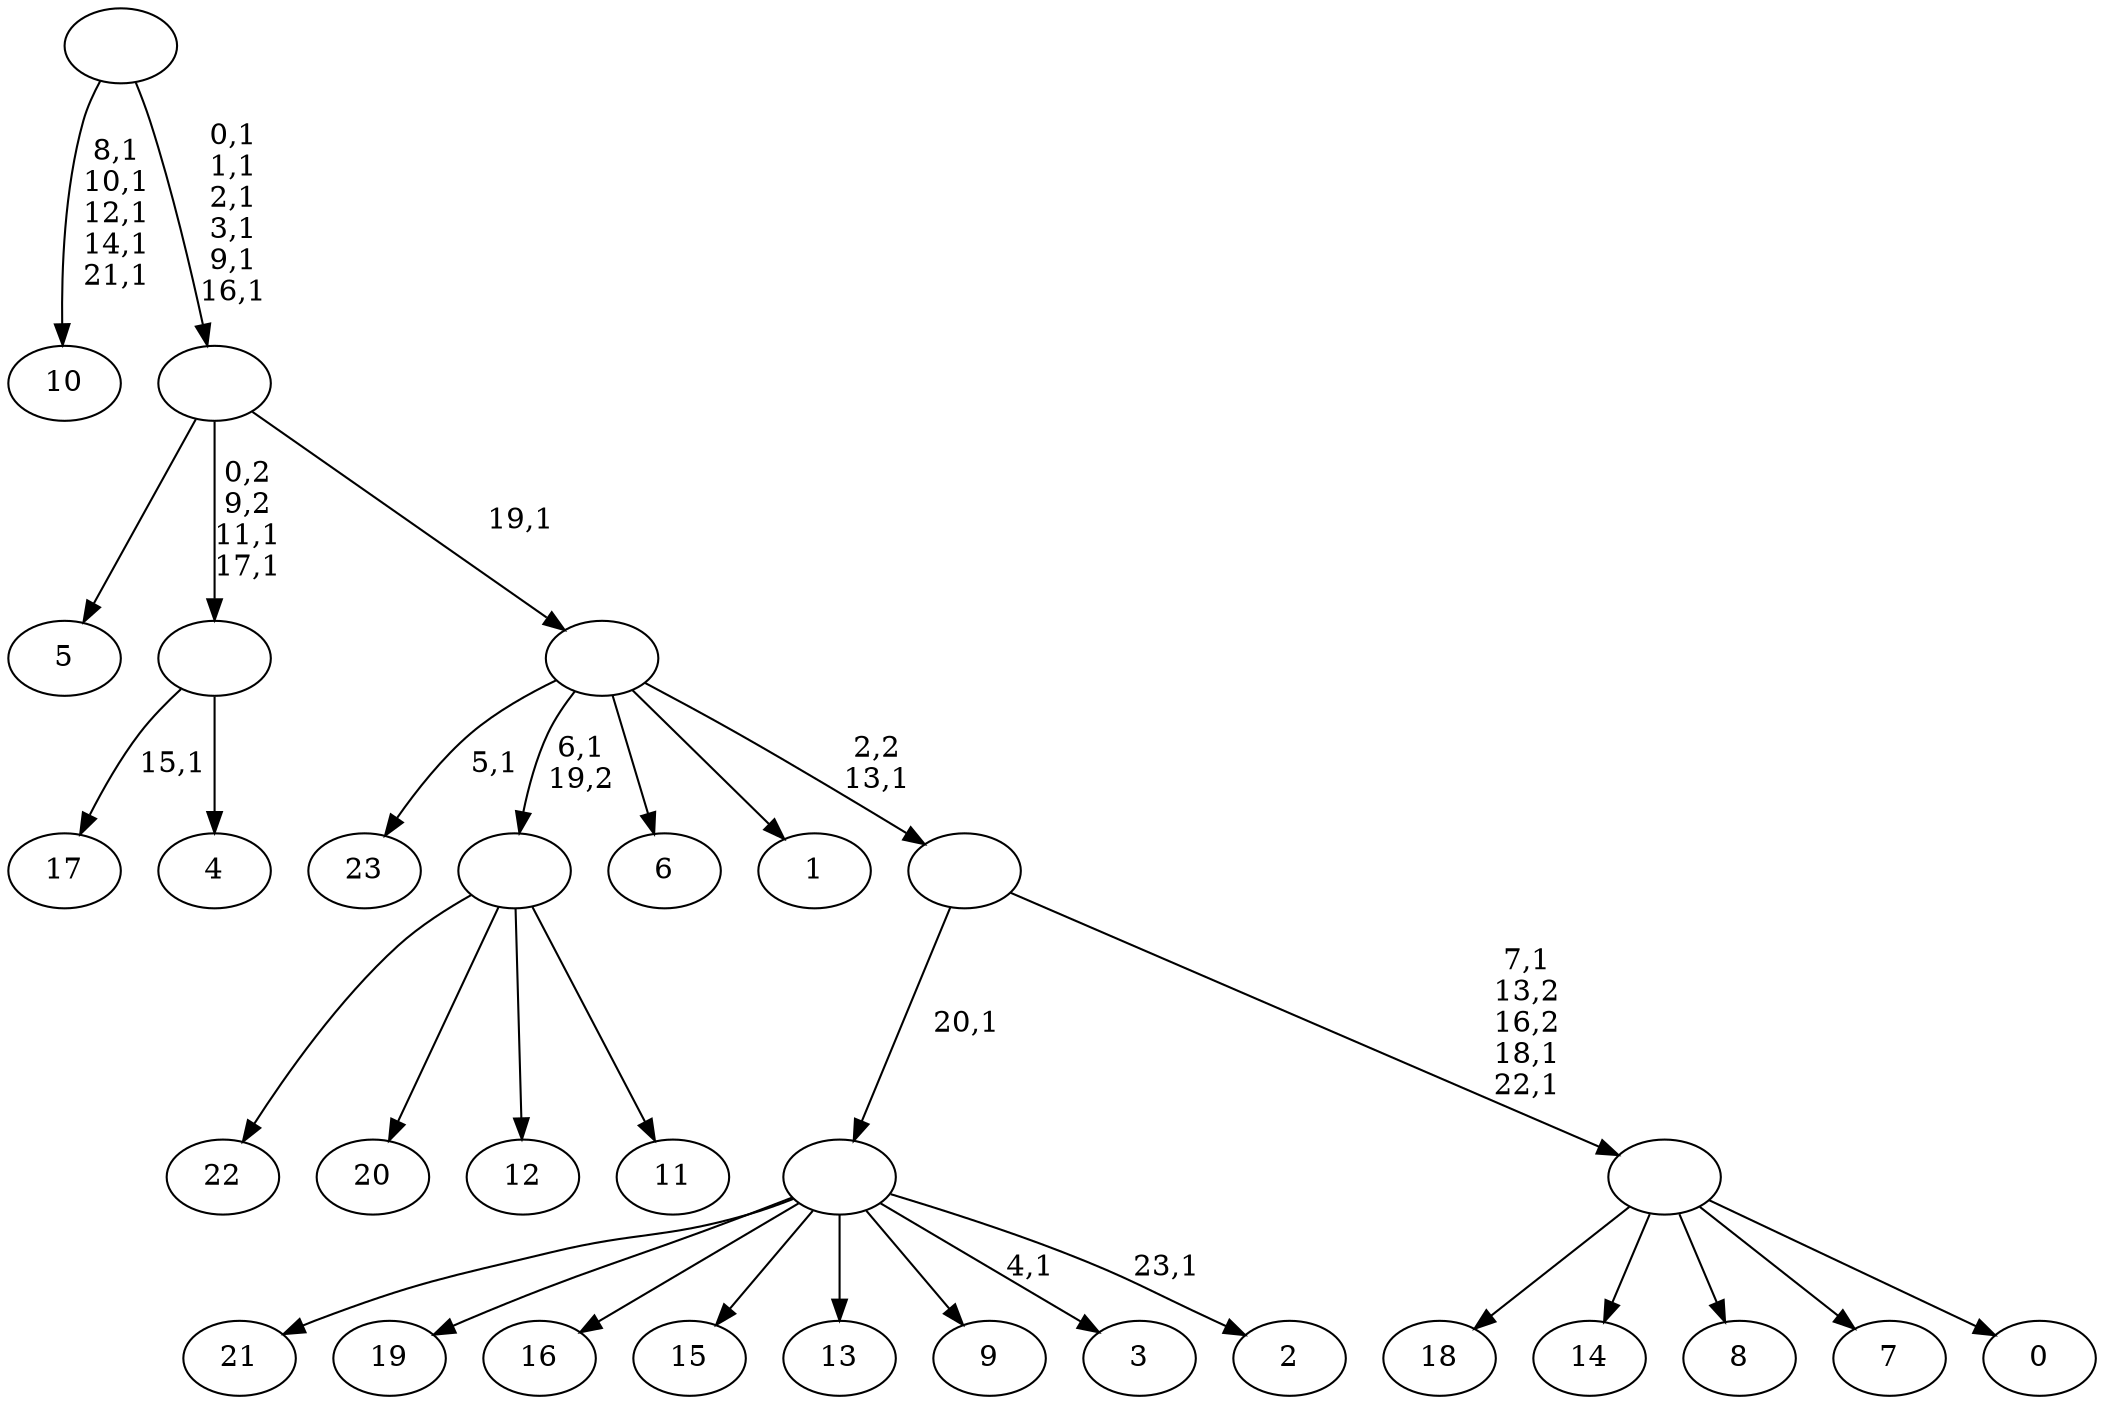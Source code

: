 digraph T {
	48 [label="23"]
	46 [label="22"]
	45 [label="21"]
	44 [label="20"]
	43 [label="19"]
	42 [label="18"]
	41 [label="17"]
	39 [label="16"]
	38 [label="15"]
	37 [label="14"]
	36 [label="13"]
	35 [label="12"]
	34 [label="11"]
	33 [label=""]
	32 [label="10"]
	26 [label="9"]
	25 [label="8"]
	24 [label="7"]
	23 [label="6"]
	22 [label="5"]
	21 [label="4"]
	20 [label=""]
	18 [label="3"]
	16 [label="2"]
	14 [label=""]
	13 [label="1"]
	12 [label="0"]
	11 [label=""]
	8 [label=""]
	7 [label=""]
	6 [label=""]
	0 [label=""]
	33 -> 46 [label=""]
	33 -> 44 [label=""]
	33 -> 35 [label=""]
	33 -> 34 [label=""]
	20 -> 41 [label="15,1"]
	20 -> 21 [label=""]
	14 -> 16 [label="23,1"]
	14 -> 18 [label="4,1"]
	14 -> 45 [label=""]
	14 -> 43 [label=""]
	14 -> 39 [label=""]
	14 -> 38 [label=""]
	14 -> 36 [label=""]
	14 -> 26 [label=""]
	11 -> 42 [label=""]
	11 -> 37 [label=""]
	11 -> 25 [label=""]
	11 -> 24 [label=""]
	11 -> 12 [label=""]
	8 -> 11 [label="7,1\n13,2\n16,2\n18,1\n22,1"]
	8 -> 14 [label="20,1"]
	7 -> 48 [label="5,1"]
	7 -> 33 [label="6,1\n19,2"]
	7 -> 23 [label=""]
	7 -> 13 [label=""]
	7 -> 8 [label="2,2\n13,1"]
	6 -> 20 [label="0,2\n9,2\n11,1\n17,1"]
	6 -> 22 [label=""]
	6 -> 7 [label="19,1"]
	0 -> 6 [label="0,1\n1,1\n2,1\n3,1\n9,1\n16,1"]
	0 -> 32 [label="8,1\n10,1\n12,1\n14,1\n21,1"]
}
